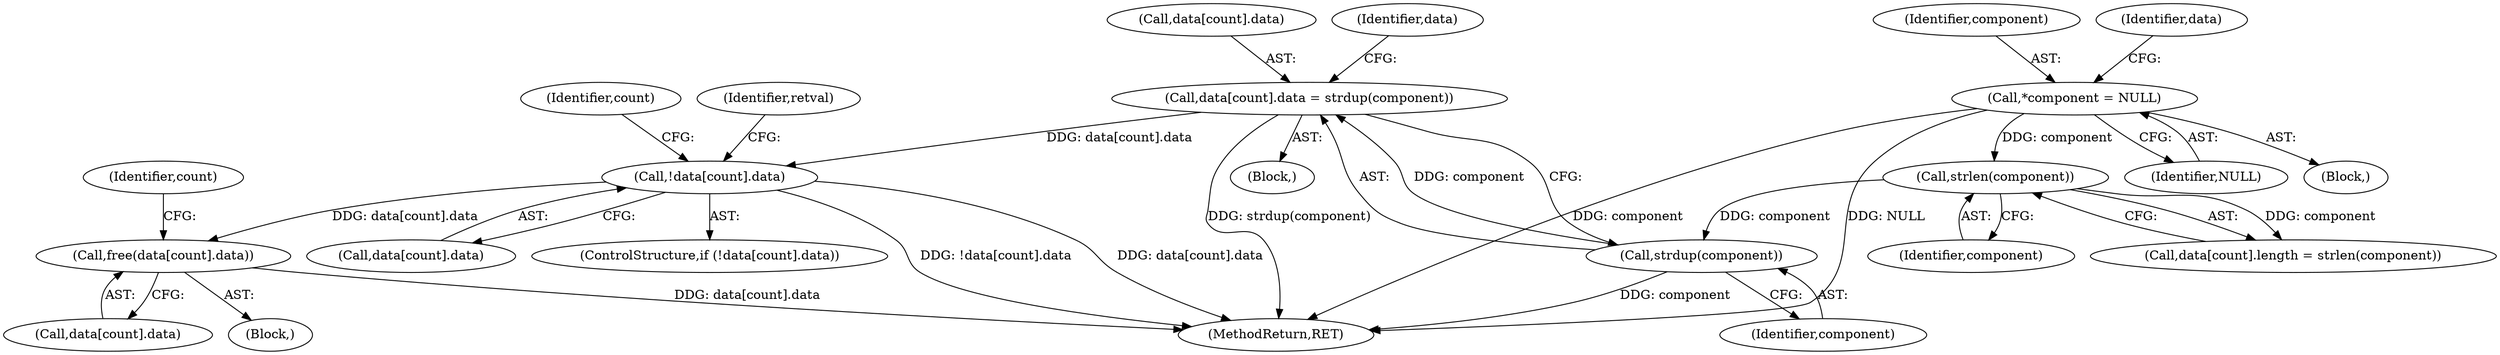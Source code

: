 digraph "0_krb5_f0c094a1b745d91ef2f9a4eae2149aac026a5789@API" {
"1000269" [label="(Call,free(data[count].data))"];
"1000211" [label="(Call,!data[count].data)"];
"1000202" [label="(Call,data[count].data = strdup(component))"];
"1000208" [label="(Call,strdup(component))"];
"1000200" [label="(Call,strlen(component))"];
"1000131" [label="(Call,*component = NULL)"];
"1000193" [label="(Block,)"];
"1000212" [label="(Call,data[count].data)"];
"1000203" [label="(Call,data[count].data)"];
"1000281" [label="(MethodReturn,RET)"];
"1000208" [label="(Call,strdup(component))"];
"1000194" [label="(Call,data[count].length = strlen(component))"];
"1000270" [label="(Call,data[count].data)"];
"1000222" [label="(Identifier,count)"];
"1000210" [label="(ControlStructure,if (!data[count].data))"];
"1000133" [label="(Identifier,NULL)"];
"1000131" [label="(Call,*component = NULL)"];
"1000200" [label="(Call,strlen(component))"];
"1000219" [label="(Identifier,retval)"];
"1000202" [label="(Call,data[count].data = strdup(component))"];
"1000269" [label="(Call,free(data[count].data))"];
"1000268" [label="(Block,)"];
"1000132" [label="(Identifier,component)"];
"1000109" [label="(Block,)"];
"1000211" [label="(Call,!data[count].data)"];
"1000214" [label="(Identifier,data)"];
"1000209" [label="(Identifier,component)"];
"1000201" [label="(Identifier,component)"];
"1000135" [label="(Identifier,data)"];
"1000266" [label="(Identifier,count)"];
"1000269" -> "1000268"  [label="AST: "];
"1000269" -> "1000270"  [label="CFG: "];
"1000270" -> "1000269"  [label="AST: "];
"1000266" -> "1000269"  [label="CFG: "];
"1000269" -> "1000281"  [label="DDG: data[count].data"];
"1000211" -> "1000269"  [label="DDG: data[count].data"];
"1000211" -> "1000210"  [label="AST: "];
"1000211" -> "1000212"  [label="CFG: "];
"1000212" -> "1000211"  [label="AST: "];
"1000219" -> "1000211"  [label="CFG: "];
"1000222" -> "1000211"  [label="CFG: "];
"1000211" -> "1000281"  [label="DDG: data[count].data"];
"1000211" -> "1000281"  [label="DDG: !data[count].data"];
"1000202" -> "1000211"  [label="DDG: data[count].data"];
"1000202" -> "1000193"  [label="AST: "];
"1000202" -> "1000208"  [label="CFG: "];
"1000203" -> "1000202"  [label="AST: "];
"1000208" -> "1000202"  [label="AST: "];
"1000214" -> "1000202"  [label="CFG: "];
"1000202" -> "1000281"  [label="DDG: strdup(component)"];
"1000208" -> "1000202"  [label="DDG: component"];
"1000208" -> "1000209"  [label="CFG: "];
"1000209" -> "1000208"  [label="AST: "];
"1000208" -> "1000281"  [label="DDG: component"];
"1000200" -> "1000208"  [label="DDG: component"];
"1000200" -> "1000194"  [label="AST: "];
"1000200" -> "1000201"  [label="CFG: "];
"1000201" -> "1000200"  [label="AST: "];
"1000194" -> "1000200"  [label="CFG: "];
"1000200" -> "1000194"  [label="DDG: component"];
"1000131" -> "1000200"  [label="DDG: component"];
"1000131" -> "1000109"  [label="AST: "];
"1000131" -> "1000133"  [label="CFG: "];
"1000132" -> "1000131"  [label="AST: "];
"1000133" -> "1000131"  [label="AST: "];
"1000135" -> "1000131"  [label="CFG: "];
"1000131" -> "1000281"  [label="DDG: component"];
"1000131" -> "1000281"  [label="DDG: NULL"];
}
